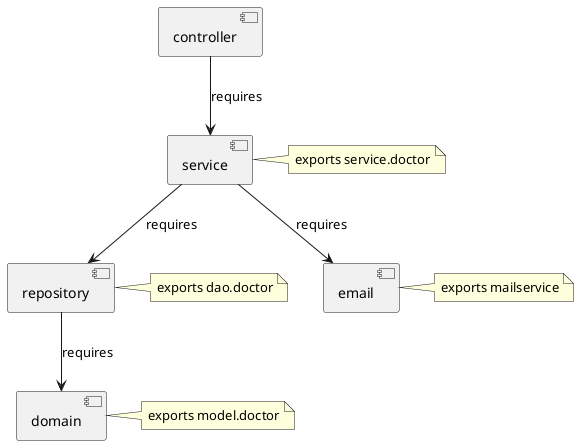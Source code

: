 @startuml
component controller
component service
component repository
component email
component domain

controller --> service : requires
service --> repository : requires
service --> email : requires

repository --> domain : requires

note right of service: exports service.doctor
note right of repository: exports dao.doctor
note right of email: exports mailservice
note right of domain: exports model.doctor

@enduml